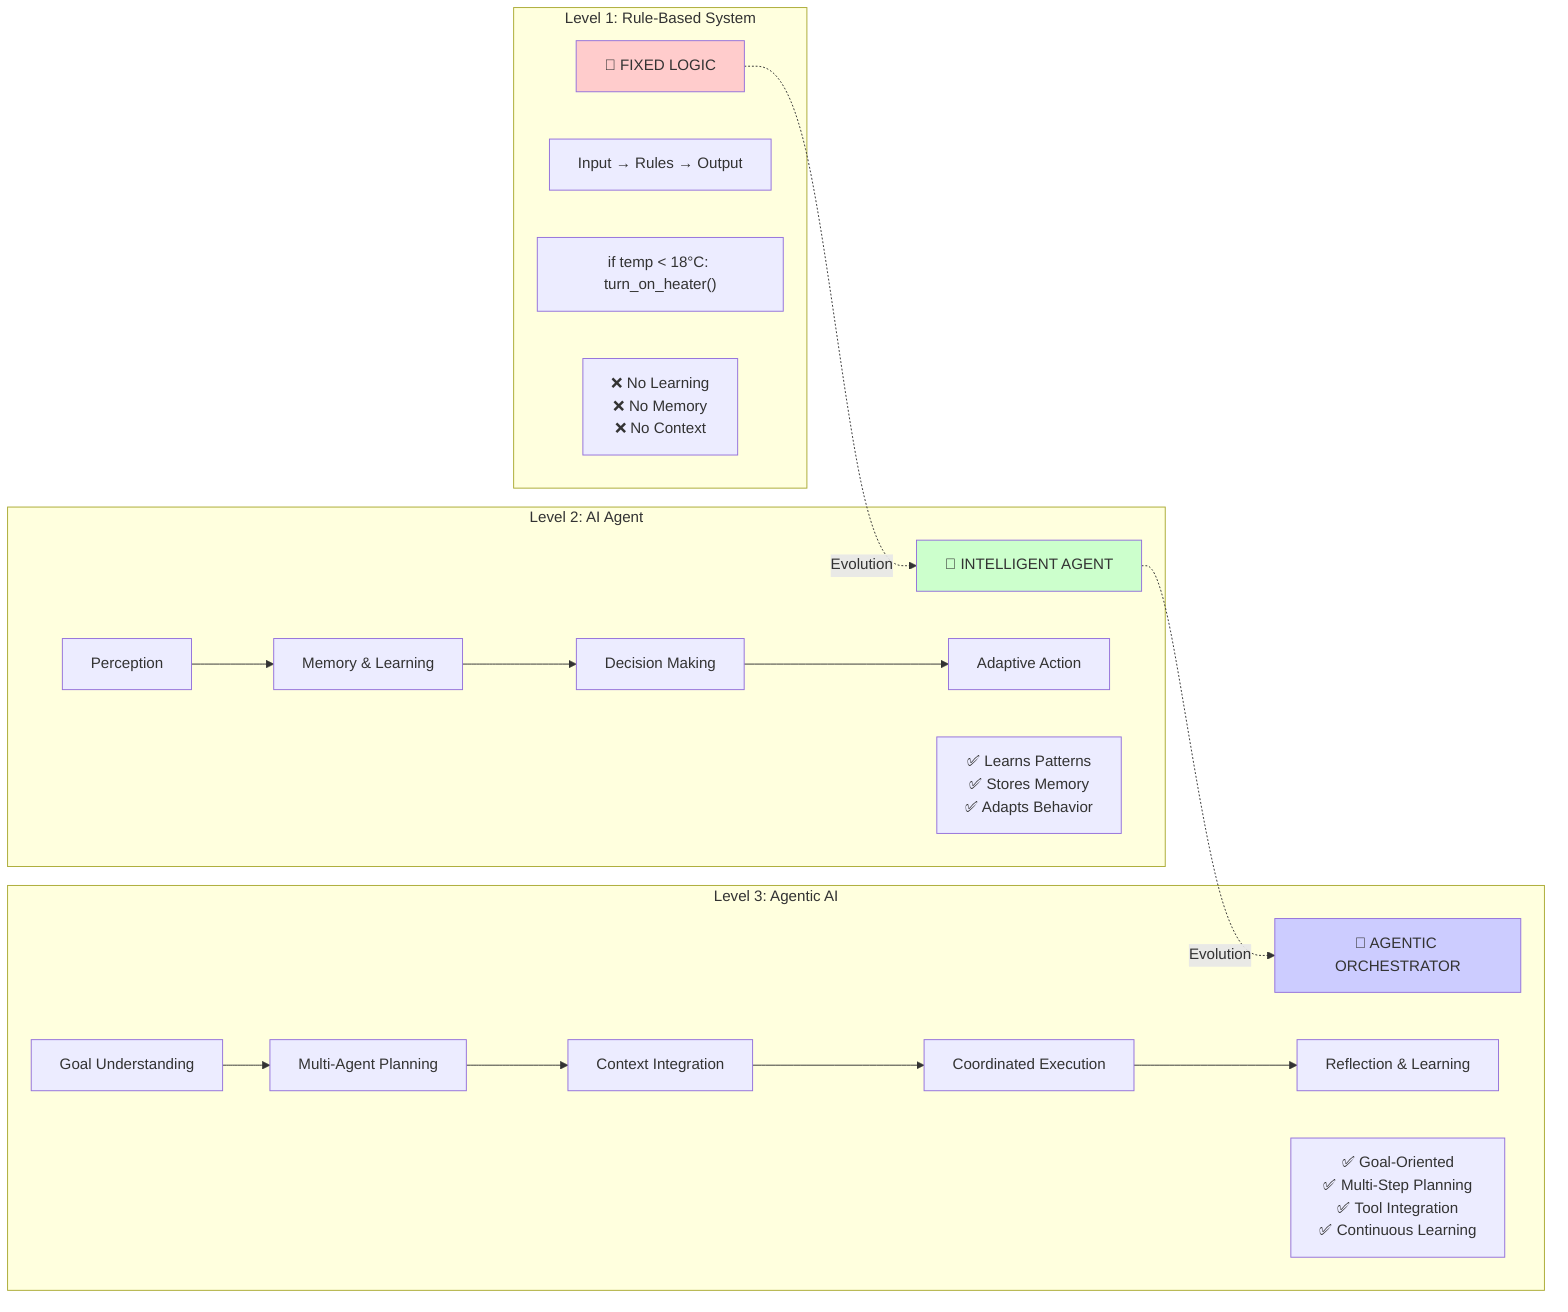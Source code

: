 flowchart LR
    subgraph "Level 1: Rule-Based System"
        R1["🔧 FIXED LOGIC"]
        R2["Input → Rules → Output"]
        R3["if temp < 18°C: turn_on_heater()"]
        R4["❌ No Learning<br/>❌ No Memory<br/>❌ No Context"]
    end
    
    subgraph "Level 2: AI Agent"
        A1["🧠 INTELLIGENT AGENT"]
        A2["Perception"] --> A3["Memory & Learning"]
        A3 --> A4["Decision Making"]
        A4 --> A5["Adaptive Action"]
        A6["✅ Learns Patterns<br/>✅ Stores Memory<br/>✅ Adapts Behavior"]
    end
    
    subgraph "Level 3: Agentic AI"
        G1["🧠 AGENTIC ORCHESTRATOR"]
        G2["Goal Understanding"] --> G3["Multi-Agent Planning"]
        G3 --> G4["Context Integration"]
        G4 --> G5["Coordinated Execution"]
        G5 --> G6["Reflection & Learning"]
        G7["✅ Goal-Oriented<br/>✅ Multi-Step Planning<br/>✅ Tool Integration<br/>✅ Continuous Learning"]
    end
    
    R1 -.->|Evolution| A1
    A1 -.->|Evolution| G1
    
    style R1 fill:#ffcccc
    style A1 fill:#ccffcc  
    style G1 fill:#ccccff